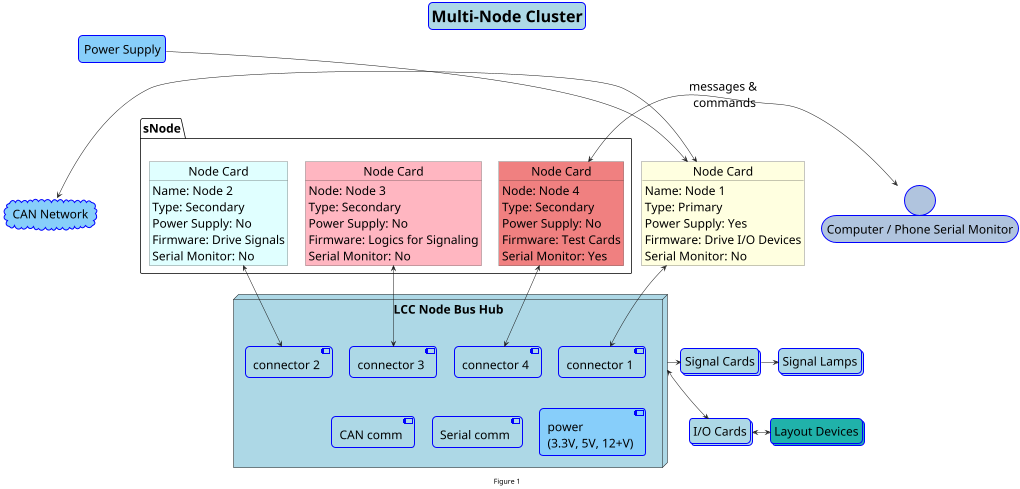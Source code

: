 @startuml
' set formatting of Titles and background
skinparam defaultFontSize 24
skinparam BackgroundColor #LightBrown
skinparam titleBorderRoundCorner 15
skinparam titleBorderThickness 2
skinparam titleBorderColor blue
skinparam titleBackgroundColor #LightBlue
skinparam TitleFontSize 32

title Multi-Node Cluster
caption Figure 1
allowmixing
scale 0.5

node "LCC Node Bus Hub" as Bus #LightBlue {
  component "power\n(3.3V, 5V, 12+V)" as p #LightSkyBlue
  component "CAN comm" as CAN
  component "Serial comm" as Serial
  component "connector 1" as C1
  component "connector 2" as C2
  component "connector 3" as C3
  component "connector 4" as C4
}

object "Node Card" as pNode #LightYellow {
  Name: Node 1
  Type: Primary
  Power Supply: Yes
  Firmware: Drive I/O Devices
  Serial Monitor: No
}
object "Node Card" as sNode.1 #LightCyan {
  Name: Node 2
  Type: Secondary
  Power Supply: No
  Firmware: Drive Signals
  Serial Monitor: No
}
object "Node Card" as sNode.2 #LightPink {
  Node: Node 3
  Type: Secondary
  Power Supply: No
  Firmware: Logics for Signaling
  Serial Monitor: No
}
object "Node Card" as sNode.3 #LightCoral {
  Node: Node 4
  Type: Secondary
  Power Supply: No
  Firmware: Test Cards
  Serial Monitor: Yes
}
collections "I/O Cards" as ioCards
collections "Signal Cards" as sCards
collections "Signal Lamps" as lamps
collections "Layout Devices" as devices #LightSeaGreen
person "Computer / Phone Serial Monitor" as monitor #LightSteelBlue
rectangle "Power Supply" as powerSupply #LightSkyBlue
cloud "CAN Network" as canNetwork #LightSkyBlue

' Position the nodes
pNode .[hidden]> sNode.1
sNode.1 .[hidden]> sNode.2
sNode.2 .[hidden]> sNode.3
' Position objects next to the nodes
powerSupply -[hidden]down-> canNetwork
canNetwork <-right-> pNode
powerSupply -right-> pNode
sNode.3 <-right-> monitor : messages &\n commands
' Position the bus components
C1 .[hidden]down-> CAN
C1 .[hidden]down-> Serial
C1 .[hidden]right-> C2
C2 .[hidden]right-> C3
C3 .[hidden]right-> C4
C1 .[hidden]down-> p
powerSupply .[hidden]left-> CAN
CAN .[hidden]right-> Serial
' Position the nodes to the bus
pNode <-down-> C1
sNode.1 <-down-> C2
sNode.2 <-down-> C3
sNode.3 <-down-> C4
' Position cards
sCards .[hidden]down-> ioCards
ioCards .[hidden]->sCards
' Connect cards to devices
sCards -right-> lamps
ioCards <-right-> devices
' Connect bus components to cards
Bus -right-> sCards
Bus <-right-> ioCards

@enduml
